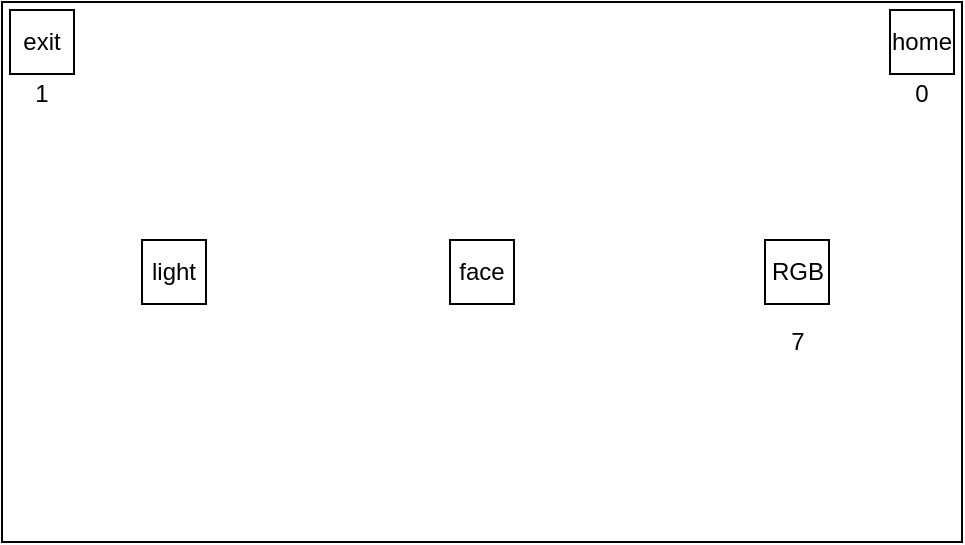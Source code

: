 <mxfile version="14.1.8" type="github">
  <diagram id="JJ8yN8JhRz42xZlv6ec3" name="Page-1">
    <mxGraphModel dx="1422" dy="763" grid="1" gridSize="10" guides="1" tooltips="1" connect="1" arrows="1" fold="1" page="1" pageScale="1" pageWidth="827" pageHeight="1169" math="0" shadow="0">
      <root>
        <mxCell id="0" />
        <mxCell id="1" parent="0" />
        <mxCell id="MoCjNlUUlb8gtQUD-1mR-13" value="" style="rounded=0;whiteSpace=wrap;html=1;" vertex="1" parent="1">
          <mxGeometry width="480" height="270" as="geometry" />
        </mxCell>
        <mxCell id="MoCjNlUUlb8gtQUD-1mR-14" value="light" style="whiteSpace=wrap;html=1;aspect=fixed;" vertex="1" parent="1">
          <mxGeometry x="70" y="119" width="32" height="32" as="geometry" />
        </mxCell>
        <mxCell id="MoCjNlUUlb8gtQUD-1mR-15" value="face" style="whiteSpace=wrap;html=1;aspect=fixed;" vertex="1" parent="1">
          <mxGeometry x="224" y="119" width="32" height="32" as="geometry" />
        </mxCell>
        <mxCell id="MoCjNlUUlb8gtQUD-1mR-16" value="RGB" style="whiteSpace=wrap;html=1;aspect=fixed;" vertex="1" parent="1">
          <mxGeometry x="381.5" y="119" width="32" height="32" as="geometry" />
        </mxCell>
        <mxCell id="MoCjNlUUlb8gtQUD-1mR-17" value="home" style="whiteSpace=wrap;html=1;aspect=fixed;" vertex="1" parent="1">
          <mxGeometry x="444" y="4" width="32" height="32" as="geometry" />
        </mxCell>
        <mxCell id="MoCjNlUUlb8gtQUD-1mR-18" value="0" style="text;html=1;strokeColor=none;fillColor=none;align=center;verticalAlign=middle;whiteSpace=wrap;rounded=0;" vertex="1" parent="1">
          <mxGeometry x="440" y="36" width="40" height="20" as="geometry" />
        </mxCell>
        <mxCell id="MoCjNlUUlb8gtQUD-1mR-19" value="exit" style="whiteSpace=wrap;html=1;aspect=fixed;" vertex="1" parent="1">
          <mxGeometry x="4" y="4" width="32" height="32" as="geometry" />
        </mxCell>
        <mxCell id="MoCjNlUUlb8gtQUD-1mR-20" value="1" style="text;html=1;strokeColor=none;fillColor=none;align=center;verticalAlign=middle;whiteSpace=wrap;rounded=0;" vertex="1" parent="1">
          <mxGeometry y="36" width="40" height="20" as="geometry" />
        </mxCell>
        <mxCell id="MoCjNlUUlb8gtQUD-1mR-21" value="7" style="text;html=1;strokeColor=none;fillColor=none;align=center;verticalAlign=middle;whiteSpace=wrap;rounded=0;" vertex="1" parent="1">
          <mxGeometry x="377.5" y="160" width="40" height="20" as="geometry" />
        </mxCell>
      </root>
    </mxGraphModel>
  </diagram>
</mxfile>
